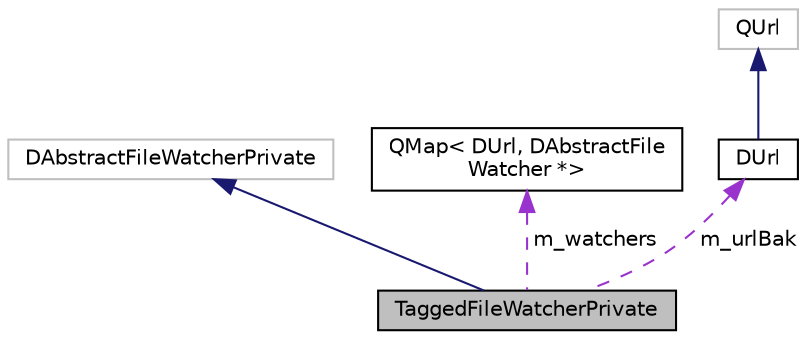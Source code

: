 digraph "TaggedFileWatcherPrivate"
{
  edge [fontname="Helvetica",fontsize="10",labelfontname="Helvetica",labelfontsize="10"];
  node [fontname="Helvetica",fontsize="10",shape=record];
  Node2 [label="TaggedFileWatcherPrivate",height=0.2,width=0.4,color="black", fillcolor="grey75", style="filled", fontcolor="black"];
  Node3 -> Node2 [dir="back",color="midnightblue",fontsize="10",style="solid",fontname="Helvetica"];
  Node3 [label="DAbstractFileWatcherPrivate",height=0.2,width=0.4,color="grey75", fillcolor="white", style="filled"];
  Node4 -> Node2 [dir="back",color="darkorchid3",fontsize="10",style="dashed",label=" m_watchers" ,fontname="Helvetica"];
  Node4 [label="QMap\< DUrl, DAbstractFile\lWatcher *\>",height=0.2,width=0.4,color="black", fillcolor="white", style="filled",URL="$class_q_map.html"];
  Node5 -> Node2 [dir="back",color="darkorchid3",fontsize="10",style="dashed",label=" m_urlBak" ,fontname="Helvetica"];
  Node5 [label="DUrl",height=0.2,width=0.4,color="black", fillcolor="white", style="filled",URL="$class_d_url.html"];
  Node6 -> Node5 [dir="back",color="midnightblue",fontsize="10",style="solid",fontname="Helvetica"];
  Node6 [label="QUrl",height=0.2,width=0.4,color="grey75", fillcolor="white", style="filled"];
}
